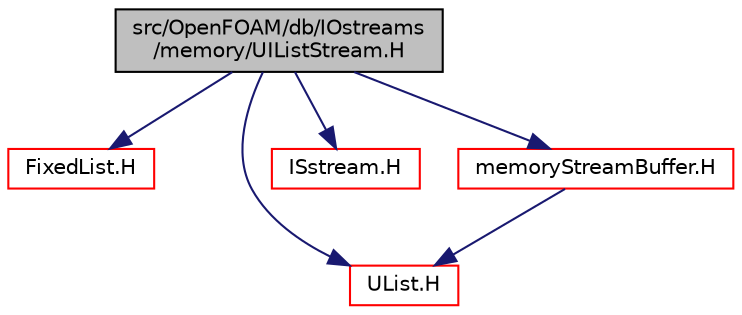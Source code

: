 digraph "src/OpenFOAM/db/IOstreams/memory/UIListStream.H"
{
  bgcolor="transparent";
  edge [fontname="Helvetica",fontsize="10",labelfontname="Helvetica",labelfontsize="10"];
  node [fontname="Helvetica",fontsize="10",shape=record];
  Node1 [label="src/OpenFOAM/db/IOstreams\l/memory/UIListStream.H",height=0.2,width=0.4,color="black", fillcolor="grey75", style="filled" fontcolor="black"];
  Node1 -> Node2 [color="midnightblue",fontsize="10",style="solid",fontname="Helvetica"];
  Node2 [label="FixedList.H",height=0.2,width=0.4,color="red",URL="$FixedList_8H.html"];
  Node1 -> Node3 [color="midnightblue",fontsize="10",style="solid",fontname="Helvetica"];
  Node3 [label="UList.H",height=0.2,width=0.4,color="red",URL="$UList_8H.html"];
  Node1 -> Node4 [color="midnightblue",fontsize="10",style="solid",fontname="Helvetica"];
  Node4 [label="ISstream.H",height=0.2,width=0.4,color="red",URL="$ISstream_8H.html"];
  Node1 -> Node5 [color="midnightblue",fontsize="10",style="solid",fontname="Helvetica"];
  Node5 [label="memoryStreamBuffer.H",height=0.2,width=0.4,color="red",URL="$memoryStreamBuffer_8H.html"];
  Node5 -> Node3 [color="midnightblue",fontsize="10",style="solid",fontname="Helvetica"];
}
